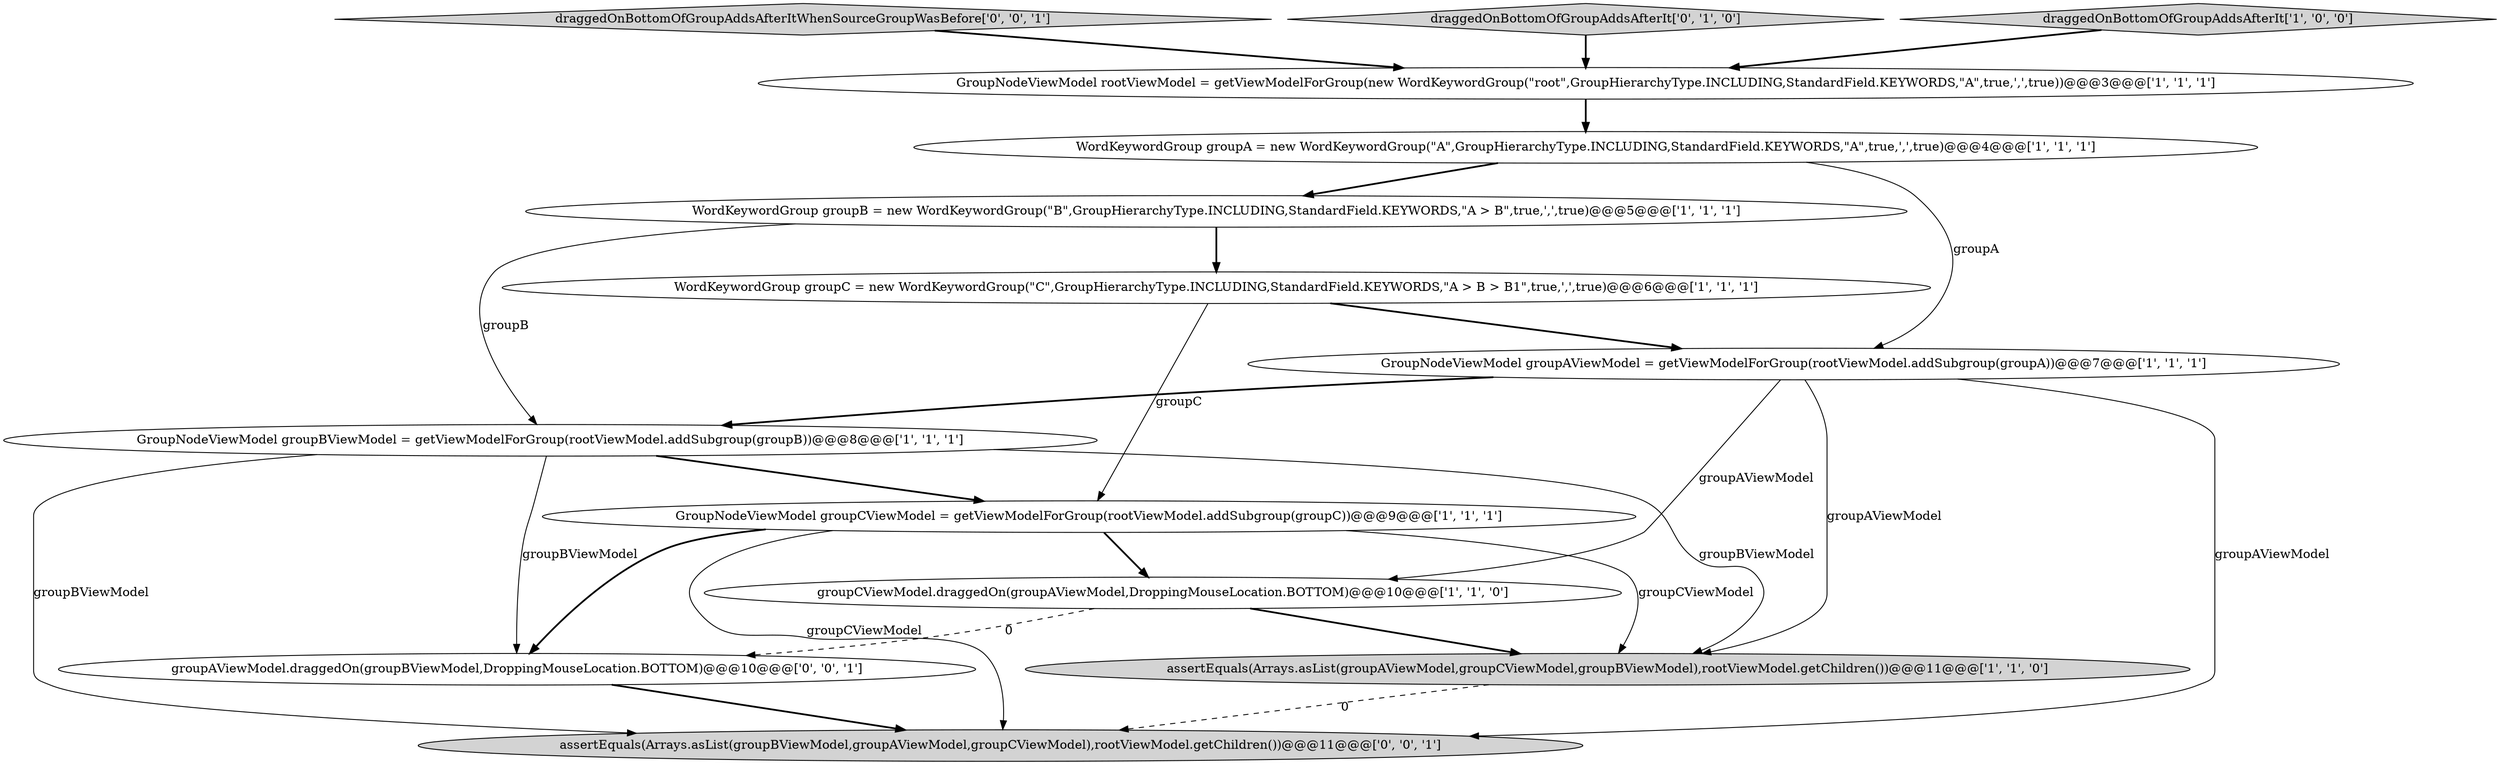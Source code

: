 digraph {
5 [style = filled, label = "GroupNodeViewModel groupAViewModel = getViewModelForGroup(rootViewModel.addSubgroup(groupA))@@@7@@@['1', '1', '1']", fillcolor = white, shape = ellipse image = "AAA0AAABBB1BBB"];
6 [style = filled, label = "WordKeywordGroup groupC = new WordKeywordGroup(\"C\",GroupHierarchyType.INCLUDING,StandardField.KEYWORDS,\"A > B > B1\",true,',',true)@@@6@@@['1', '1', '1']", fillcolor = white, shape = ellipse image = "AAA0AAABBB1BBB"];
11 [style = filled, label = "draggedOnBottomOfGroupAddsAfterItWhenSourceGroupWasBefore['0', '0', '1']", fillcolor = lightgray, shape = diamond image = "AAA0AAABBB3BBB"];
4 [style = filled, label = "WordKeywordGroup groupB = new WordKeywordGroup(\"B\",GroupHierarchyType.INCLUDING,StandardField.KEYWORDS,\"A > B\",true,',',true)@@@5@@@['1', '1', '1']", fillcolor = white, shape = ellipse image = "AAA0AAABBB1BBB"];
0 [style = filled, label = "GroupNodeViewModel groupCViewModel = getViewModelForGroup(rootViewModel.addSubgroup(groupC))@@@9@@@['1', '1', '1']", fillcolor = white, shape = ellipse image = "AAA0AAABBB1BBB"];
13 [style = filled, label = "groupAViewModel.draggedOn(groupBViewModel,DroppingMouseLocation.BOTTOM)@@@10@@@['0', '0', '1']", fillcolor = white, shape = ellipse image = "AAA0AAABBB3BBB"];
1 [style = filled, label = "groupCViewModel.draggedOn(groupAViewModel,DroppingMouseLocation.BOTTOM)@@@10@@@['1', '1', '0']", fillcolor = white, shape = ellipse image = "AAA0AAABBB1BBB"];
12 [style = filled, label = "assertEquals(Arrays.asList(groupBViewModel,groupAViewModel,groupCViewModel),rootViewModel.getChildren())@@@11@@@['0', '0', '1']", fillcolor = lightgray, shape = ellipse image = "AAA0AAABBB3BBB"];
7 [style = filled, label = "GroupNodeViewModel groupBViewModel = getViewModelForGroup(rootViewModel.addSubgroup(groupB))@@@8@@@['1', '1', '1']", fillcolor = white, shape = ellipse image = "AAA0AAABBB1BBB"];
2 [style = filled, label = "GroupNodeViewModel rootViewModel = getViewModelForGroup(new WordKeywordGroup(\"root\",GroupHierarchyType.INCLUDING,StandardField.KEYWORDS,\"A\",true,',',true))@@@3@@@['1', '1', '1']", fillcolor = white, shape = ellipse image = "AAA0AAABBB1BBB"];
9 [style = filled, label = "assertEquals(Arrays.asList(groupAViewModel,groupCViewModel,groupBViewModel),rootViewModel.getChildren())@@@11@@@['1', '1', '0']", fillcolor = lightgray, shape = ellipse image = "AAA0AAABBB1BBB"];
3 [style = filled, label = "WordKeywordGroup groupA = new WordKeywordGroup(\"A\",GroupHierarchyType.INCLUDING,StandardField.KEYWORDS,\"A\",true,',',true)@@@4@@@['1', '1', '1']", fillcolor = white, shape = ellipse image = "AAA0AAABBB1BBB"];
10 [style = filled, label = "draggedOnBottomOfGroupAddsAfterIt['0', '1', '0']", fillcolor = lightgray, shape = diamond image = "AAA0AAABBB2BBB"];
8 [style = filled, label = "draggedOnBottomOfGroupAddsAfterIt['1', '0', '0']", fillcolor = lightgray, shape = diamond image = "AAA0AAABBB1BBB"];
3->5 [style = solid, label="groupA"];
4->7 [style = solid, label="groupB"];
0->13 [style = bold, label=""];
5->12 [style = solid, label="groupAViewModel"];
7->13 [style = solid, label="groupBViewModel"];
4->6 [style = bold, label=""];
2->3 [style = bold, label=""];
0->9 [style = solid, label="groupCViewModel"];
5->1 [style = solid, label="groupAViewModel"];
7->0 [style = bold, label=""];
5->9 [style = solid, label="groupAViewModel"];
3->4 [style = bold, label=""];
11->2 [style = bold, label=""];
1->9 [style = bold, label=""];
1->13 [style = dashed, label="0"];
6->5 [style = bold, label=""];
6->0 [style = solid, label="groupC"];
13->12 [style = bold, label=""];
8->2 [style = bold, label=""];
0->1 [style = bold, label=""];
7->9 [style = solid, label="groupBViewModel"];
5->7 [style = bold, label=""];
10->2 [style = bold, label=""];
0->12 [style = solid, label="groupCViewModel"];
9->12 [style = dashed, label="0"];
7->12 [style = solid, label="groupBViewModel"];
}
